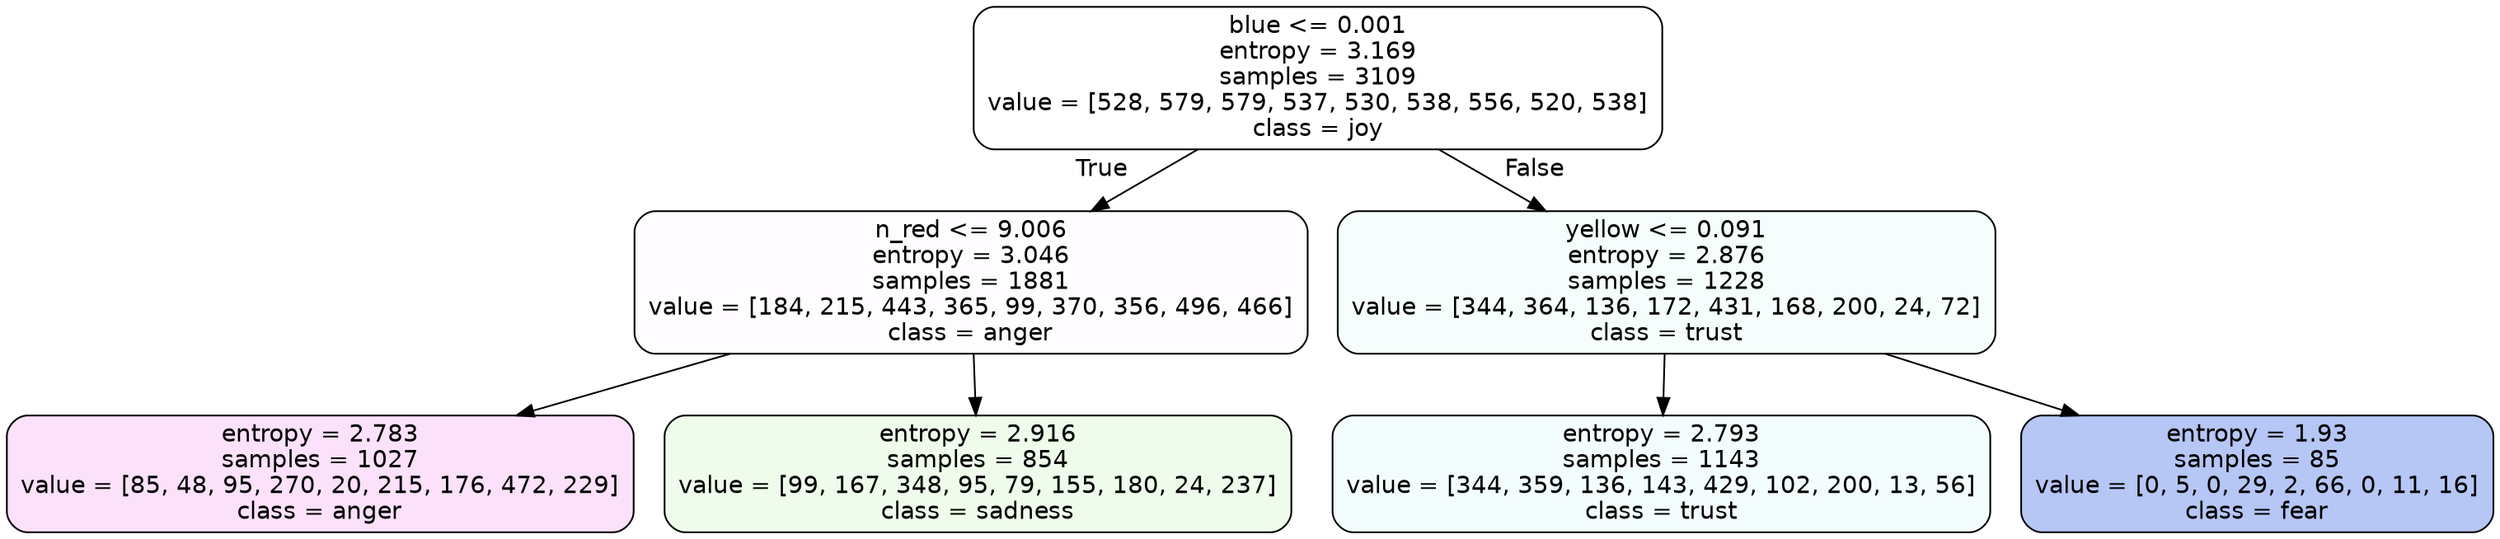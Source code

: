 digraph Tree {
node [shape=box, style="filled, rounded", color="black", fontname=helvetica] ;
edge [fontname=helvetica] ;
0 [label="blue <= 0.001\nentropy = 3.169\nsamples = 3109\nvalue = [528, 579, 579, 537, 530, 538, 556, 520, 538]\nclass = joy", fillcolor="#d7e53900"] ;
1 [label="n_red <= 9.006\nentropy = 3.046\nsamples = 1881\nvalue = [184, 215, 443, 365, 99, 370, 356, 496, 466]\nclass = anger", fillcolor="#e539d703"] ;
0 -> 1 [labeldistance=2.5, labelangle=45, headlabel="True"] ;
2 [label="entropy = 2.783\nsamples = 1027\nvalue = [85, 48, 95, 270, 20, 215, 176, 472, 229]\nclass = anger", fillcolor="#e539d726"] ;
1 -> 2 ;
3 [label="entropy = 2.916\nsamples = 854\nvalue = [99, 167, 348, 95, 79, 155, 180, 24, 237]\nclass = sadness", fillcolor="#64e53919"] ;
1 -> 3 ;
4 [label="yellow <= 0.091\nentropy = 2.876\nsamples = 1228\nvalue = [344, 364, 136, 172, 431, 168, 200, 24, 72]\nclass = trust", fillcolor="#39d7e50b"] ;
0 -> 4 [labeldistance=2.5, labelangle=-45, headlabel="False"] ;
5 [label="entropy = 2.793\nsamples = 1143\nvalue = [344, 359, 136, 143, 429, 102, 200, 13, 56]\nclass = trust", fillcolor="#39d7e50d"] ;
4 -> 5 ;
6 [label="entropy = 1.93\nsamples = 85\nvalue = [0, 5, 0, 29, 2, 66, 0, 11, 16]\nclass = fear", fillcolor="#3964e55e"] ;
4 -> 6 ;
}